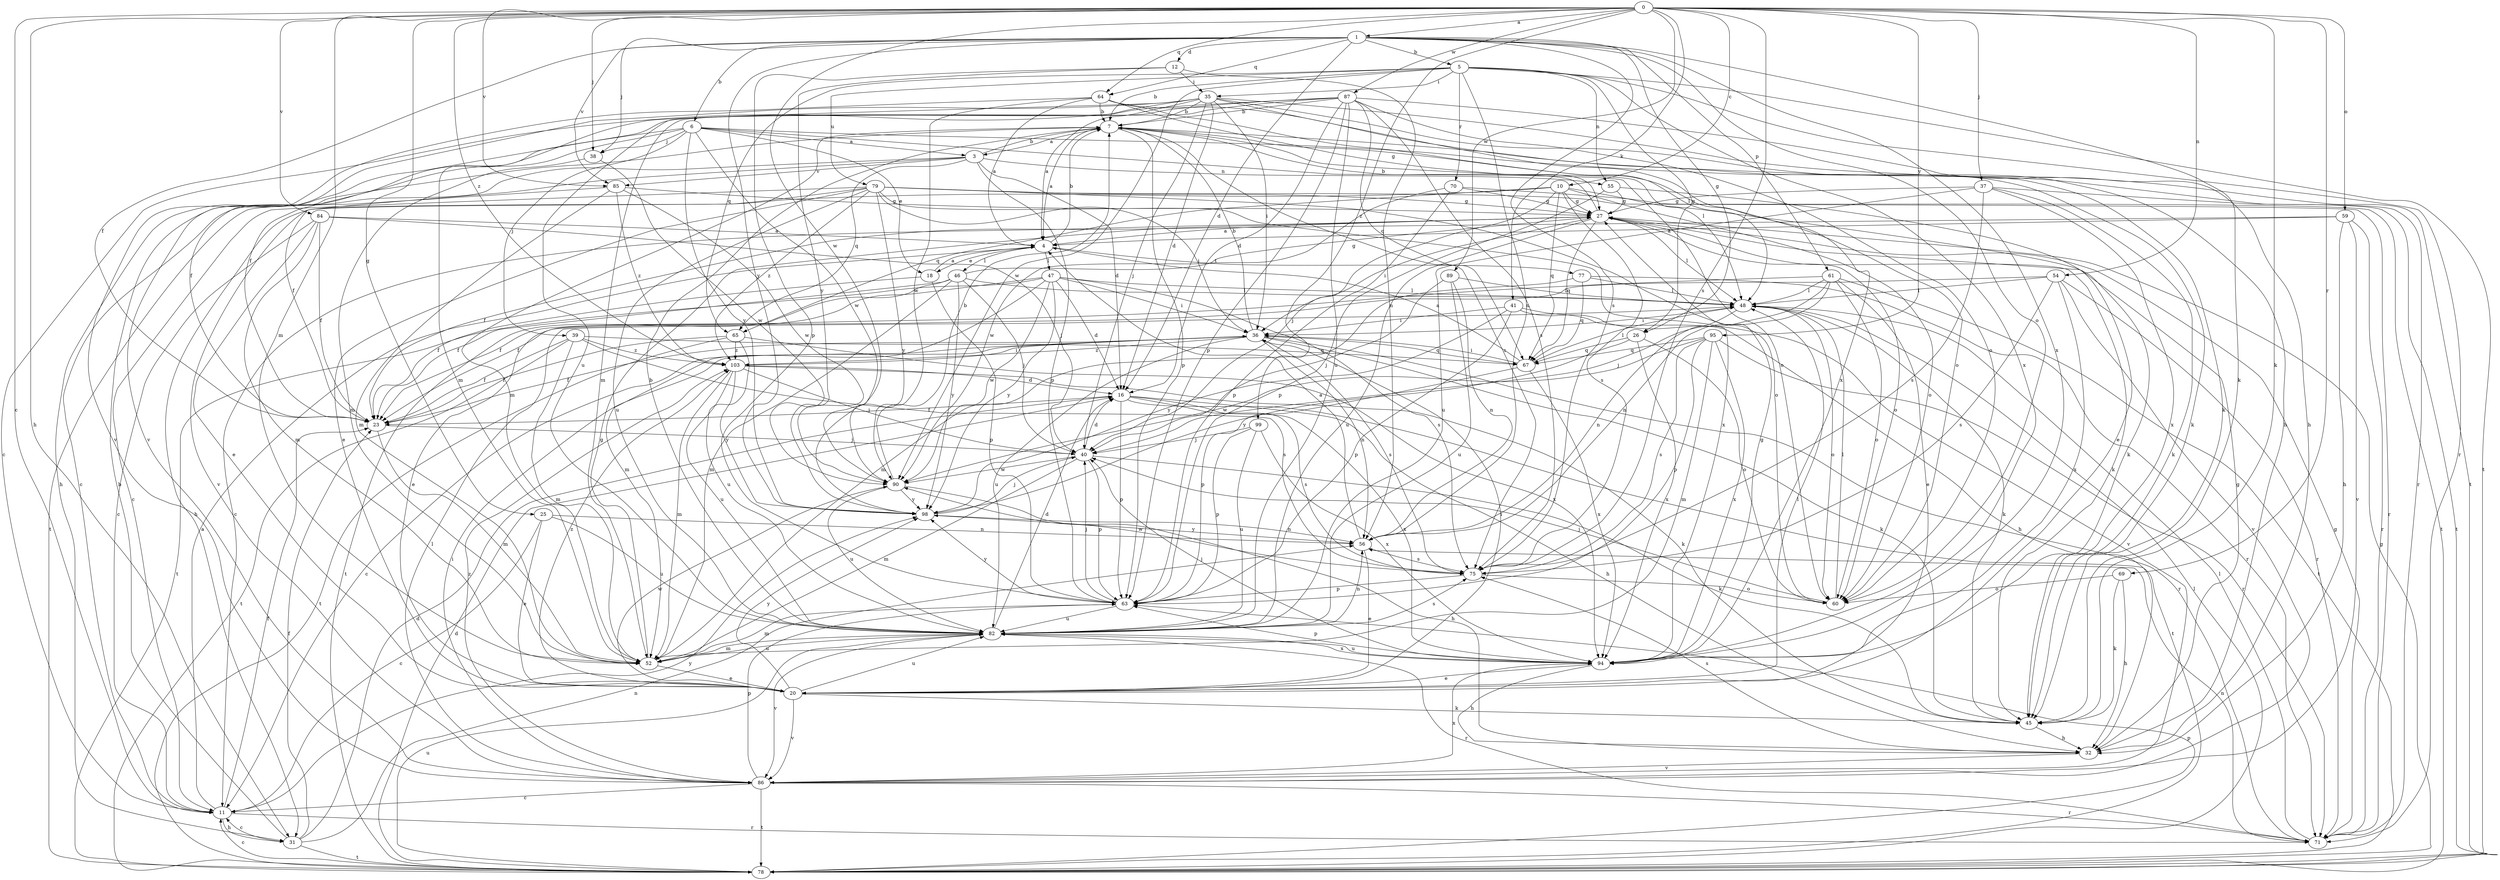 strict digraph  {
0;
1;
3;
4;
5;
6;
7;
10;
11;
12;
16;
18;
20;
23;
25;
26;
27;
31;
32;
35;
36;
37;
38;
39;
40;
41;
45;
46;
47;
48;
52;
54;
55;
56;
59;
60;
61;
63;
64;
65;
67;
69;
70;
71;
75;
77;
78;
79;
82;
84;
85;
86;
87;
89;
90;
94;
95;
98;
99;
103;
0 -> 1  [label=a];
0 -> 10  [label=c];
0 -> 11  [label=c];
0 -> 25  [label=g];
0 -> 31  [label=h];
0 -> 37  [label=j];
0 -> 38  [label=j];
0 -> 41  [label=k];
0 -> 45  [label=k];
0 -> 52  [label=m];
0 -> 54  [label=n];
0 -> 59  [label=o];
0 -> 64  [label=q];
0 -> 69  [label=r];
0 -> 75  [label=s];
0 -> 84  [label=v];
0 -> 85  [label=v];
0 -> 87  [label=w];
0 -> 89  [label=w];
0 -> 90  [label=w];
0 -> 95  [label=y];
0 -> 99  [label=z];
0 -> 103  [label=z];
1 -> 5  [label=b];
1 -> 6  [label=b];
1 -> 12  [label=d];
1 -> 16  [label=d];
1 -> 23  [label=f];
1 -> 26  [label=g];
1 -> 38  [label=j];
1 -> 45  [label=k];
1 -> 60  [label=o];
1 -> 61  [label=p];
1 -> 64  [label=q];
1 -> 75  [label=s];
1 -> 85  [label=v];
1 -> 94  [label=x];
1 -> 98  [label=y];
3 -> 7  [label=b];
3 -> 11  [label=c];
3 -> 16  [label=d];
3 -> 23  [label=f];
3 -> 55  [label=n];
3 -> 63  [label=p];
3 -> 65  [label=q];
3 -> 85  [label=v];
4 -> 7  [label=b];
4 -> 18  [label=e];
4 -> 46  [label=l];
4 -> 47  [label=l];
4 -> 77  [label=t];
5 -> 7  [label=b];
5 -> 26  [label=g];
5 -> 35  [label=i];
5 -> 55  [label=n];
5 -> 56  [label=n];
5 -> 65  [label=q];
5 -> 70  [label=r];
5 -> 71  [label=r];
5 -> 78  [label=t];
5 -> 79  [label=u];
5 -> 90  [label=w];
5 -> 94  [label=x];
6 -> 3  [label=a];
6 -> 18  [label=e];
6 -> 23  [label=f];
6 -> 31  [label=h];
6 -> 38  [label=j];
6 -> 39  [label=j];
6 -> 45  [label=k];
6 -> 60  [label=o];
6 -> 90  [label=w];
6 -> 98  [label=y];
7 -> 3  [label=a];
7 -> 4  [label=a];
7 -> 48  [label=l];
7 -> 52  [label=m];
7 -> 60  [label=o];
7 -> 63  [label=p];
7 -> 71  [label=r];
7 -> 75  [label=s];
10 -> 27  [label=g];
10 -> 31  [label=h];
10 -> 40  [label=j];
10 -> 45  [label=k];
10 -> 60  [label=o];
10 -> 65  [label=q];
10 -> 67  [label=q];
10 -> 75  [label=s];
11 -> 4  [label=a];
11 -> 23  [label=f];
11 -> 31  [label=h];
11 -> 71  [label=r];
11 -> 98  [label=y];
12 -> 35  [label=i];
12 -> 56  [label=n];
12 -> 63  [label=p];
12 -> 98  [label=y];
16 -> 23  [label=f];
16 -> 32  [label=h];
16 -> 63  [label=p];
16 -> 75  [label=s];
16 -> 78  [label=t];
16 -> 94  [label=x];
18 -> 4  [label=a];
18 -> 23  [label=f];
18 -> 63  [label=p];
20 -> 36  [label=i];
20 -> 45  [label=k];
20 -> 48  [label=l];
20 -> 82  [label=u];
20 -> 86  [label=v];
20 -> 90  [label=w];
20 -> 98  [label=y];
20 -> 103  [label=z];
23 -> 40  [label=j];
23 -> 52  [label=m];
25 -> 11  [label=c];
25 -> 20  [label=e];
25 -> 56  [label=n];
25 -> 82  [label=u];
26 -> 60  [label=o];
26 -> 67  [label=q];
26 -> 94  [label=x];
26 -> 98  [label=y];
27 -> 4  [label=a];
27 -> 7  [label=b];
27 -> 11  [label=c];
27 -> 36  [label=i];
27 -> 45  [label=k];
27 -> 48  [label=l];
27 -> 60  [label=o];
27 -> 67  [label=q];
27 -> 82  [label=u];
31 -> 7  [label=b];
31 -> 11  [label=c];
31 -> 16  [label=d];
31 -> 23  [label=f];
31 -> 56  [label=n];
31 -> 78  [label=t];
32 -> 27  [label=g];
32 -> 75  [label=s];
32 -> 86  [label=v];
35 -> 4  [label=a];
35 -> 7  [label=b];
35 -> 16  [label=d];
35 -> 32  [label=h];
35 -> 36  [label=i];
35 -> 40  [label=j];
35 -> 52  [label=m];
35 -> 78  [label=t];
35 -> 82  [label=u];
35 -> 86  [label=v];
35 -> 94  [label=x];
36 -> 7  [label=b];
36 -> 11  [label=c];
36 -> 23  [label=f];
36 -> 45  [label=k];
36 -> 56  [label=n];
36 -> 67  [label=q];
36 -> 71  [label=r];
36 -> 75  [label=s];
36 -> 82  [label=u];
36 -> 103  [label=z];
37 -> 27  [label=g];
37 -> 45  [label=k];
37 -> 75  [label=s];
37 -> 78  [label=t];
37 -> 82  [label=u];
37 -> 94  [label=x];
38 -> 52  [label=m];
38 -> 90  [label=w];
39 -> 23  [label=f];
39 -> 52  [label=m];
39 -> 67  [label=q];
39 -> 75  [label=s];
39 -> 78  [label=t];
39 -> 103  [label=z];
40 -> 16  [label=d];
40 -> 45  [label=k];
40 -> 52  [label=m];
40 -> 63  [label=p];
40 -> 90  [label=w];
41 -> 32  [label=h];
41 -> 36  [label=i];
41 -> 63  [label=p];
41 -> 86  [label=v];
41 -> 98  [label=y];
45 -> 32  [label=h];
46 -> 23  [label=f];
46 -> 27  [label=g];
46 -> 40  [label=j];
46 -> 48  [label=l];
46 -> 52  [label=m];
46 -> 78  [label=t];
46 -> 98  [label=y];
47 -> 16  [label=d];
47 -> 20  [label=e];
47 -> 36  [label=i];
47 -> 48  [label=l];
47 -> 52  [label=m];
47 -> 75  [label=s];
47 -> 78  [label=t];
47 -> 90  [label=w];
47 -> 98  [label=y];
48 -> 36  [label=i];
48 -> 45  [label=k];
48 -> 56  [label=n];
48 -> 60  [label=o];
52 -> 20  [label=e];
52 -> 27  [label=g];
52 -> 82  [label=u];
54 -> 23  [label=f];
54 -> 48  [label=l];
54 -> 71  [label=r];
54 -> 75  [label=s];
54 -> 86  [label=v];
54 -> 94  [label=x];
55 -> 20  [label=e];
55 -> 27  [label=g];
55 -> 63  [label=p];
56 -> 4  [label=a];
56 -> 20  [label=e];
56 -> 75  [label=s];
56 -> 98  [label=y];
59 -> 4  [label=a];
59 -> 23  [label=f];
59 -> 32  [label=h];
59 -> 71  [label=r];
59 -> 86  [label=v];
60 -> 40  [label=j];
60 -> 48  [label=l];
61 -> 20  [label=e];
61 -> 23  [label=f];
61 -> 40  [label=j];
61 -> 48  [label=l];
61 -> 56  [label=n];
61 -> 60  [label=o];
61 -> 78  [label=t];
63 -> 40  [label=j];
63 -> 52  [label=m];
63 -> 82  [label=u];
63 -> 98  [label=y];
64 -> 4  [label=a];
64 -> 7  [label=b];
64 -> 27  [label=g];
64 -> 45  [label=k];
64 -> 48  [label=l];
64 -> 86  [label=v];
64 -> 90  [label=w];
65 -> 23  [label=f];
65 -> 78  [label=t];
65 -> 82  [label=u];
65 -> 94  [label=x];
65 -> 103  [label=z];
67 -> 4  [label=a];
67 -> 36  [label=i];
67 -> 48  [label=l];
67 -> 63  [label=p];
67 -> 94  [label=x];
69 -> 32  [label=h];
69 -> 45  [label=k];
69 -> 60  [label=o];
70 -> 27  [label=g];
70 -> 63  [label=p];
70 -> 78  [label=t];
70 -> 90  [label=w];
71 -> 27  [label=g];
71 -> 48  [label=l];
71 -> 56  [label=n];
75 -> 60  [label=o];
75 -> 63  [label=p];
75 -> 90  [label=w];
77 -> 48  [label=l];
77 -> 52  [label=m];
77 -> 67  [label=q];
77 -> 71  [label=r];
78 -> 11  [label=c];
78 -> 16  [label=d];
78 -> 27  [label=g];
78 -> 48  [label=l];
78 -> 63  [label=p];
78 -> 82  [label=u];
79 -> 11  [label=c];
79 -> 20  [label=e];
79 -> 27  [label=g];
79 -> 36  [label=i];
79 -> 60  [label=o];
79 -> 71  [label=r];
79 -> 82  [label=u];
79 -> 86  [label=v];
79 -> 94  [label=x];
79 -> 98  [label=y];
79 -> 103  [label=z];
82 -> 7  [label=b];
82 -> 16  [label=d];
82 -> 52  [label=m];
82 -> 56  [label=n];
82 -> 71  [label=r];
82 -> 75  [label=s];
82 -> 86  [label=v];
82 -> 94  [label=x];
84 -> 4  [label=a];
84 -> 11  [label=c];
84 -> 20  [label=e];
84 -> 23  [label=f];
84 -> 40  [label=j];
84 -> 52  [label=m];
85 -> 27  [label=g];
85 -> 52  [label=m];
85 -> 78  [label=t];
85 -> 90  [label=w];
85 -> 103  [label=z];
86 -> 11  [label=c];
86 -> 36  [label=i];
86 -> 48  [label=l];
86 -> 63  [label=p];
86 -> 71  [label=r];
86 -> 78  [label=t];
86 -> 94  [label=x];
86 -> 103  [label=z];
87 -> 7  [label=b];
87 -> 11  [label=c];
87 -> 16  [label=d];
87 -> 23  [label=f];
87 -> 32  [label=h];
87 -> 52  [label=m];
87 -> 60  [label=o];
87 -> 63  [label=p];
87 -> 67  [label=q];
87 -> 75  [label=s];
87 -> 82  [label=u];
89 -> 40  [label=j];
89 -> 48  [label=l];
89 -> 56  [label=n];
89 -> 82  [label=u];
90 -> 7  [label=b];
90 -> 32  [label=h];
90 -> 82  [label=u];
90 -> 98  [label=y];
94 -> 20  [label=e];
94 -> 27  [label=g];
94 -> 32  [label=h];
94 -> 40  [label=j];
94 -> 63  [label=p];
94 -> 82  [label=u];
95 -> 52  [label=m];
95 -> 63  [label=p];
95 -> 67  [label=q];
95 -> 71  [label=r];
95 -> 75  [label=s];
95 -> 90  [label=w];
95 -> 94  [label=x];
98 -> 40  [label=j];
98 -> 56  [label=n];
99 -> 40  [label=j];
99 -> 63  [label=p];
99 -> 82  [label=u];
99 -> 94  [label=x];
103 -> 16  [label=d];
103 -> 36  [label=i];
103 -> 40  [label=j];
103 -> 45  [label=k];
103 -> 52  [label=m];
103 -> 82  [label=u];
103 -> 98  [label=y];
}
